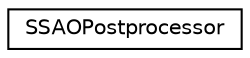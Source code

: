 digraph "Graphical Class Hierarchy"
{
  edge [fontname="Helvetica",fontsize="10",labelfontname="Helvetica",labelfontsize="10"];
  node [fontname="Helvetica",fontsize="10",shape=record];
  rankdir="LR";
  Node1 [label="SSAOPostprocessor",height=0.2,width=0.4,color="black", fillcolor="white", style="filled",URL="$classSSAOPostprocessor.html",tooltip="The SSAOPostprocessor class facilitates Screen Space Ambient Occlusion using a two pass rendering pip..."];
}

